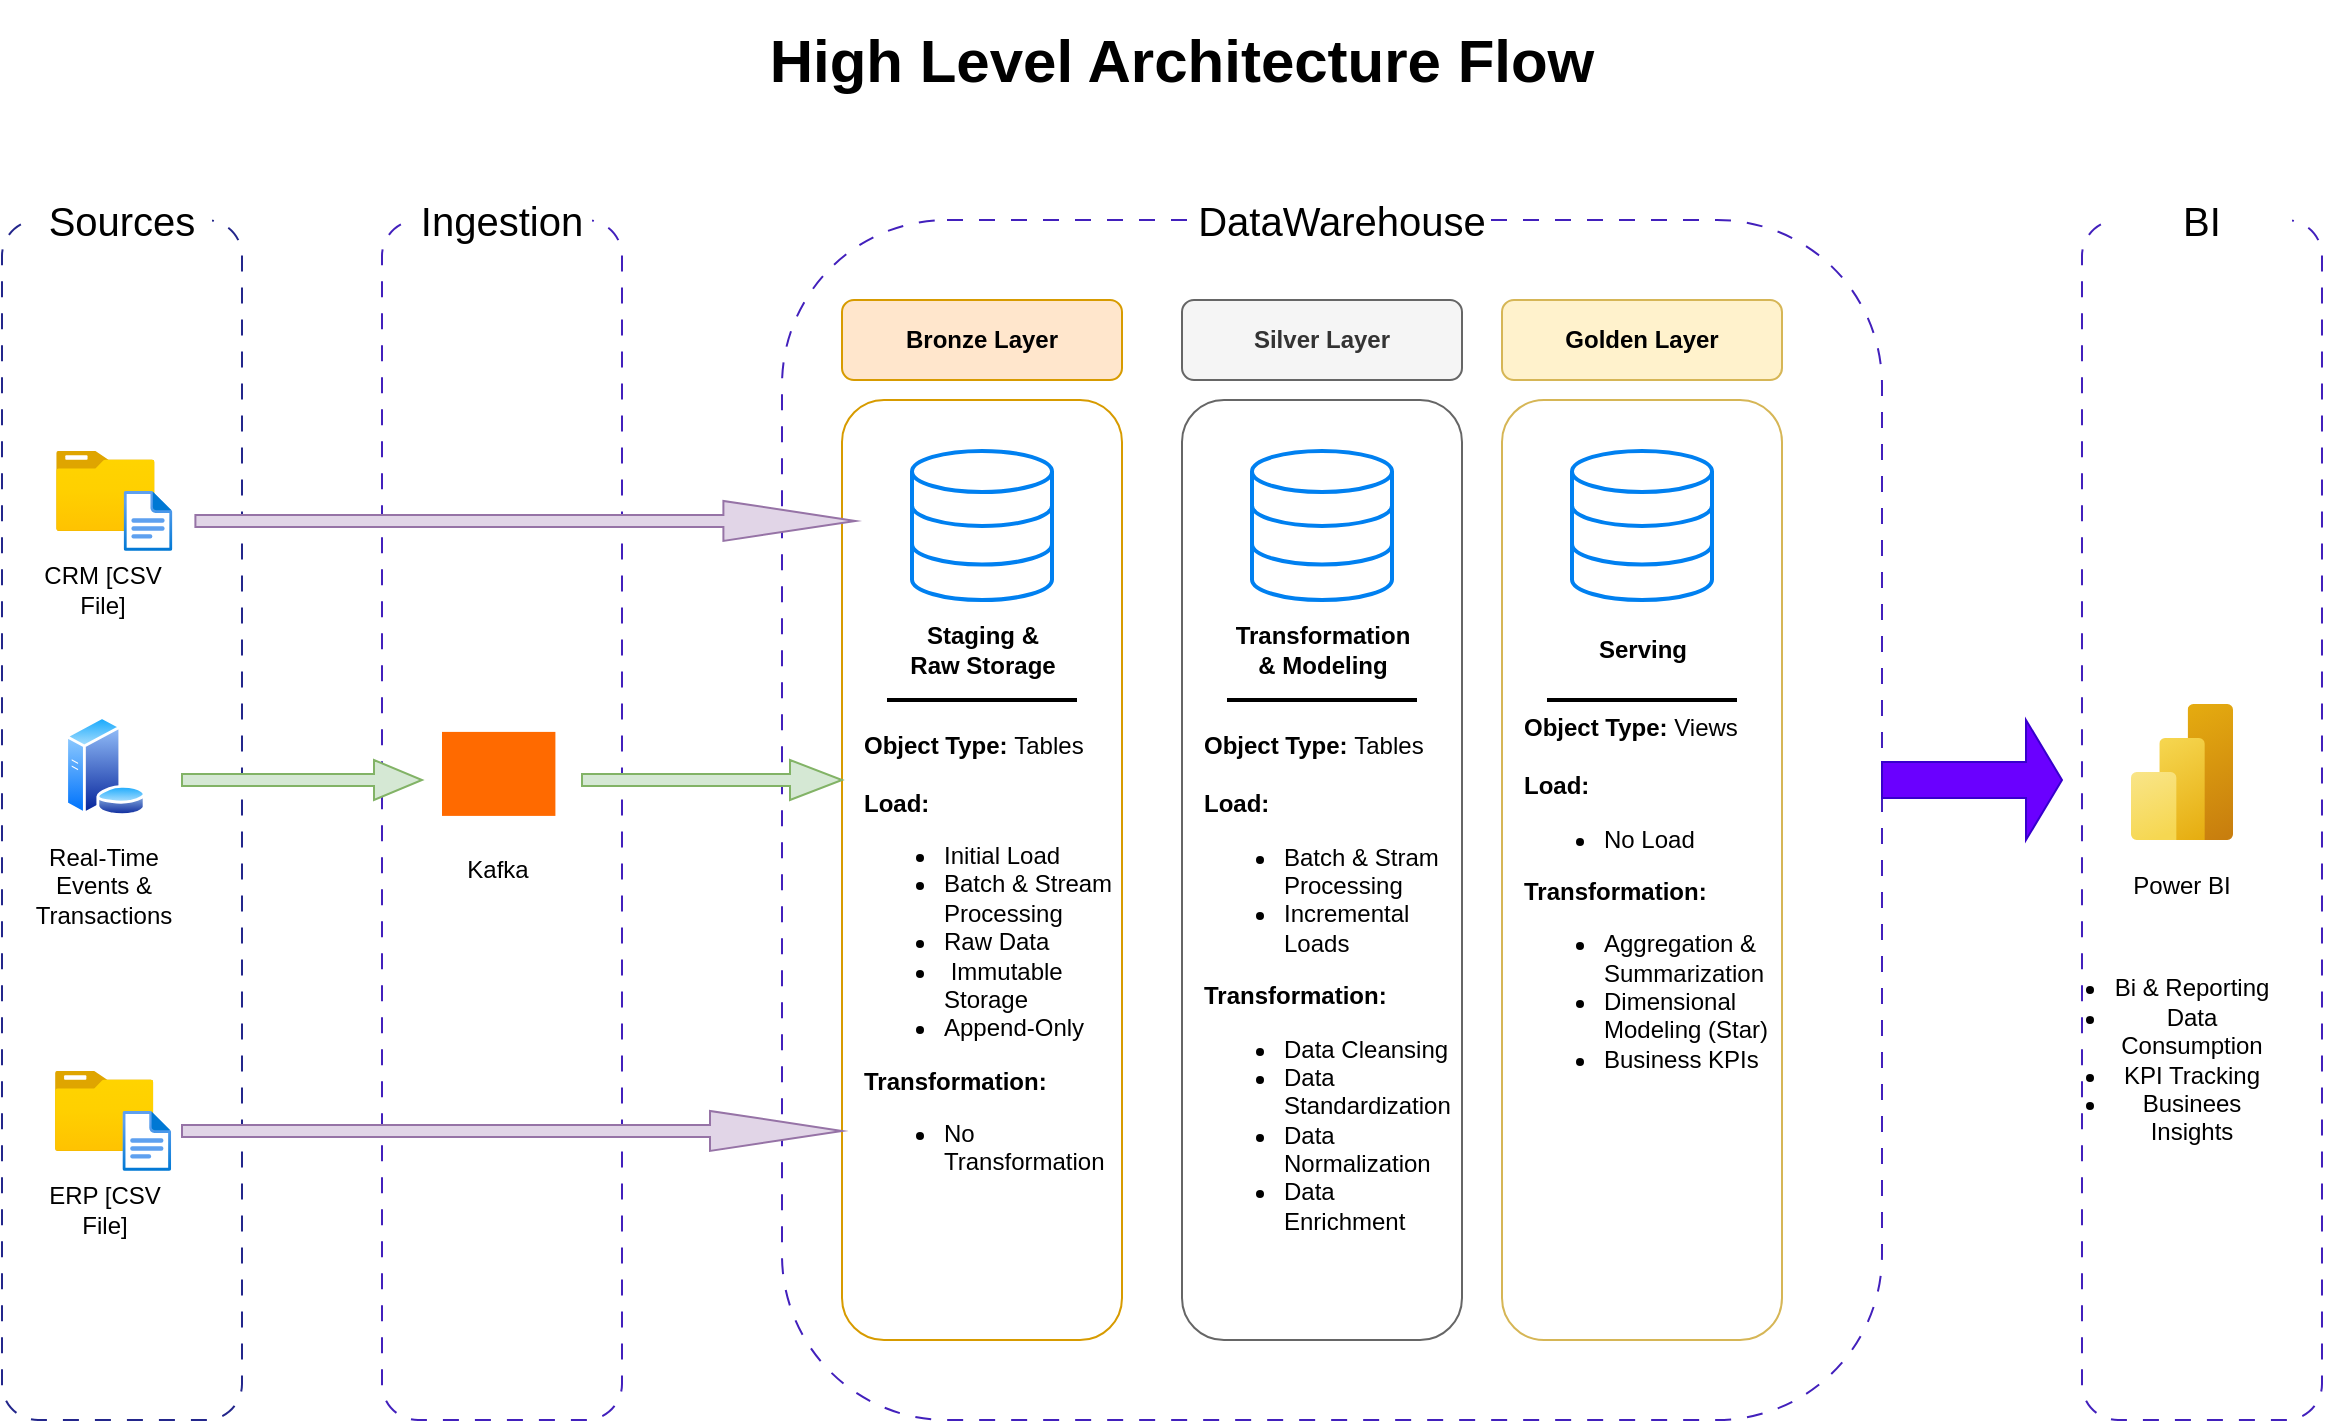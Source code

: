 <mxfile version="28.0.6">
  <diagram name="Page-1" id="O32QnvmtVBVbf1MIhSZD">
    <mxGraphModel dx="1489" dy="1294" grid="1" gridSize="10" guides="1" tooltips="1" connect="1" arrows="1" fold="1" page="0" pageScale="1" pageWidth="1100" pageHeight="850" math="0" shadow="0">
      <root>
        <mxCell id="0" />
        <mxCell id="1" parent="0" />
        <mxCell id="WW0i5yC7IRifx4Jdbwwr-1" value="" style="rounded=1;whiteSpace=wrap;html=1;fillColor=none;strokeColor=light-dark(#23268b, #ededed);dashed=1;dashPattern=8 8;" parent="1" vertex="1">
          <mxGeometry x="80" y="40" width="120" height="600" as="geometry" />
        </mxCell>
        <mxCell id="WW0i5yC7IRifx4Jdbwwr-2" value="&lt;font style=&quot;font-size: 20px;&quot;&gt;Sources&lt;/font&gt;" style="rounded=0;whiteSpace=wrap;html=1;strokeColor=none;fillColor=default;" parent="1" vertex="1">
          <mxGeometry x="95" y="30" width="90" height="20" as="geometry" />
        </mxCell>
        <mxCell id="WW0i5yC7IRifx4Jdbwwr-4" value="" style="rounded=1;whiteSpace=wrap;html=1;fillColor=none;strokeColor=light-dark(#4220bc, #ededed);dashed=1;dashPattern=8 8;" parent="1" vertex="1">
          <mxGeometry x="270" y="40" width="120" height="600" as="geometry" />
        </mxCell>
        <mxCell id="WW0i5yC7IRifx4Jdbwwr-5" value="&lt;font style=&quot;font-size: 20px;&quot;&gt;Ingestion&lt;/font&gt;" style="rounded=0;whiteSpace=wrap;html=1;strokeColor=none;fillColor=default;" parent="1" vertex="1">
          <mxGeometry x="285" y="30" width="90" height="20" as="geometry" />
        </mxCell>
        <mxCell id="WW0i5yC7IRifx4Jdbwwr-7" value="" style="rounded=1;whiteSpace=wrap;html=1;fillColor=none;strokeColor=light-dark(#4220bc, #ededed);dashed=1;dashPattern=8 8;" parent="1" vertex="1">
          <mxGeometry x="470" y="40" width="550" height="600" as="geometry" />
        </mxCell>
        <mxCell id="WW0i5yC7IRifx4Jdbwwr-8" value="&lt;font style=&quot;font-size: 20px;&quot;&gt;DataWarehouse&lt;/font&gt;" style="rounded=0;whiteSpace=wrap;html=1;strokeColor=none;fillColor=default;" parent="1" vertex="1">
          <mxGeometry x="680" y="30" width="140" height="20" as="geometry" />
        </mxCell>
        <mxCell id="WW0i5yC7IRifx4Jdbwwr-9" value="" style="rounded=1;whiteSpace=wrap;html=1;fillColor=none;strokeColor=light-dark(#4220bc, #ededed);dashed=1;dashPattern=8 8;" parent="1" vertex="1">
          <mxGeometry x="1120" y="40" width="120" height="600" as="geometry" />
        </mxCell>
        <mxCell id="WW0i5yC7IRifx4Jdbwwr-10" value="&lt;font style=&quot;font-size: 20px;&quot;&gt;BI&lt;/font&gt;" style="rounded=0;whiteSpace=wrap;html=1;strokeColor=none;fillColor=default;" parent="1" vertex="1">
          <mxGeometry x="1135" y="30" width="90" height="20" as="geometry" />
        </mxCell>
        <mxCell id="WW0i5yC7IRifx4Jdbwwr-11" value="&lt;b&gt;Bronze Layer&lt;/b&gt;" style="rounded=1;whiteSpace=wrap;html=1;fillColor=#ffe6cc;strokeColor=#d79b00;" parent="1" vertex="1">
          <mxGeometry x="500" y="80" width="140" height="40" as="geometry" />
        </mxCell>
        <mxCell id="WW0i5yC7IRifx4Jdbwwr-12" value="" style="rounded=1;whiteSpace=wrap;html=1;fillColor=none;strokeColor=#d79b00;" parent="1" vertex="1">
          <mxGeometry x="500" y="130" width="140" height="470" as="geometry" />
        </mxCell>
        <mxCell id="WW0i5yC7IRifx4Jdbwwr-13" value="&lt;b&gt;Silver Layer&lt;/b&gt;" style="rounded=1;whiteSpace=wrap;html=1;fillColor=#f5f5f5;fontColor=#333333;strokeColor=#666666;" parent="1" vertex="1">
          <mxGeometry x="670" y="80" width="140" height="40" as="geometry" />
        </mxCell>
        <mxCell id="WW0i5yC7IRifx4Jdbwwr-14" value="&lt;b&gt;Golden Layer&lt;/b&gt;" style="rounded=1;whiteSpace=wrap;html=1;fillColor=#fff2cc;strokeColor=#d6b656;" parent="1" vertex="1">
          <mxGeometry x="830" y="80" width="140" height="40" as="geometry" />
        </mxCell>
        <mxCell id="WW0i5yC7IRifx4Jdbwwr-15" value="" style="rounded=1;whiteSpace=wrap;html=1;fillColor=none;strokeColor=#666666;fontColor=#333333;" parent="1" vertex="1">
          <mxGeometry x="670" y="130" width="140" height="470" as="geometry" />
        </mxCell>
        <mxCell id="WW0i5yC7IRifx4Jdbwwr-16" value="" style="rounded=1;whiteSpace=wrap;html=1;fillColor=none;strokeColor=#d6b656;" parent="1" vertex="1">
          <mxGeometry x="830" y="130" width="140" height="470" as="geometry" />
        </mxCell>
        <mxCell id="WW0i5yC7IRifx4Jdbwwr-17" value="&lt;font style=&quot;font-size: 30px;&quot;&gt;&lt;b&gt;High Level Architecture Flow&lt;/b&gt;&lt;/font&gt;" style="rounded=1;whiteSpace=wrap;html=1;fillColor=default;strokeColor=none;arcSize=50;" parent="1" vertex="1">
          <mxGeometry x="460" y="-70" width="420" height="60" as="geometry" />
        </mxCell>
        <mxCell id="WW0i5yC7IRifx4Jdbwwr-20" value="" style="image;aspect=fixed;html=1;points=[];align=center;fontSize=12;image=img/lib/azure2/general/Folder_Blank.svg;" parent="1" vertex="1">
          <mxGeometry x="107.04" y="155.45" width="49.29" height="40" as="geometry" />
        </mxCell>
        <mxCell id="WW0i5yC7IRifx4Jdbwwr-21" value="" style="image;aspect=fixed;html=1;points=[];align=center;fontSize=12;image=img/lib/azure2/general/File.svg;" parent="1" vertex="1">
          <mxGeometry x="140.83" y="175.45" width="24.35" height="30" as="geometry" />
        </mxCell>
        <mxCell id="WW0i5yC7IRifx4Jdbwwr-23" value="" style="image;aspect=fixed;html=1;points=[];align=center;fontSize=12;image=img/lib/azure2/general/Folder_Blank.svg;" parent="1" vertex="1">
          <mxGeometry x="106.44" y="465.45" width="49.29" height="40" as="geometry" />
        </mxCell>
        <mxCell id="WW0i5yC7IRifx4Jdbwwr-24" value="" style="image;aspect=fixed;html=1;points=[];align=center;fontSize=12;image=img/lib/azure2/general/File.svg;" parent="1" vertex="1">
          <mxGeometry x="140.23" y="485.45" width="24.35" height="30" as="geometry" />
        </mxCell>
        <mxCell id="WW0i5yC7IRifx4Jdbwwr-25" value="" style="image;aspect=fixed;perimeter=ellipsePerimeter;html=1;align=center;shadow=0;dashed=0;spacingTop=3;image=img/lib/active_directory/database_server.svg;" parent="1" vertex="1">
          <mxGeometry x="111.2" y="287.95" width="41" height="50" as="geometry" />
        </mxCell>
        <mxCell id="WW0i5yC7IRifx4Jdbwwr-26" value="CRM [CSV File]" style="rounded=0;whiteSpace=wrap;html=1;strokeColor=none;fillColor=none;" parent="1" vertex="1">
          <mxGeometry x="98.22" y="215.45" width="65.21" height="20" as="geometry" />
        </mxCell>
        <mxCell id="WW0i5yC7IRifx4Jdbwwr-27" value="ERP [CSV File]" style="rounded=0;whiteSpace=wrap;html=1;strokeColor=none;fillColor=none;" parent="1" vertex="1">
          <mxGeometry x="98.83" y="525.45" width="64.5" height="20" as="geometry" />
        </mxCell>
        <mxCell id="WW0i5yC7IRifx4Jdbwwr-28" value="Real-Time Events &amp;amp; Transactions" style="text;html=1;align=center;verticalAlign=middle;whiteSpace=wrap;rounded=0;" parent="1" vertex="1">
          <mxGeometry x="100.84" y="357.95" width="60" height="30" as="geometry" />
        </mxCell>
        <mxCell id="WW0i5yC7IRifx4Jdbwwr-29" value="" style="points=[];aspect=fixed;html=1;align=center;shadow=0;dashed=0;fillColor=#FF6A00;strokeColor=none;shape=mxgraph.alibaba_cloud.kafka;" parent="1" vertex="1">
          <mxGeometry x="300" y="295.95" width="56.7" height="42" as="geometry" />
        </mxCell>
        <mxCell id="WW0i5yC7IRifx4Jdbwwr-30" value="Kafka" style="text;html=1;align=center;verticalAlign=middle;whiteSpace=wrap;rounded=0;" parent="1" vertex="1">
          <mxGeometry x="298.35" y="350" width="60" height="30" as="geometry" />
        </mxCell>
        <mxCell id="WW0i5yC7IRifx4Jdbwwr-34" value="" style="shape=singleArrow;whiteSpace=wrap;html=1;fillColor=#e1d5e7;strokeColor=#9673a6;" parent="1" vertex="1">
          <mxGeometry x="176.7" y="180.45" width="330" height="20" as="geometry" />
        </mxCell>
        <mxCell id="WW0i5yC7IRifx4Jdbwwr-36" value="" style="shape=singleArrow;whiteSpace=wrap;html=1;fillColor=#e1d5e7;strokeColor=#9673a6;" parent="1" vertex="1">
          <mxGeometry x="170" y="485.45" width="330" height="20" as="geometry" />
        </mxCell>
        <mxCell id="WW0i5yC7IRifx4Jdbwwr-37" value="" style="shape=singleArrow;whiteSpace=wrap;html=1;fillColor=#d5e8d4;strokeColor=#82b366;" parent="1" vertex="1">
          <mxGeometry x="170" y="310" width="120" height="20" as="geometry" />
        </mxCell>
        <mxCell id="WW0i5yC7IRifx4Jdbwwr-38" value="" style="shape=singleArrow;whiteSpace=wrap;html=1;fillColor=#d5e8d4;strokeColor=#82b366;" parent="1" vertex="1">
          <mxGeometry x="370" y="310" width="130" height="20" as="geometry" />
        </mxCell>
        <mxCell id="WW0i5yC7IRifx4Jdbwwr-39" value="" style="html=1;verticalLabelPosition=bottom;align=center;labelBackgroundColor=#ffffff;verticalAlign=top;strokeWidth=2;strokeColor=#0080F0;shadow=0;dashed=0;shape=mxgraph.ios7.icons.data;" parent="1" vertex="1">
          <mxGeometry x="535" y="155.45" width="70" height="74.55" as="geometry" />
        </mxCell>
        <mxCell id="WW0i5yC7IRifx4Jdbwwr-41" value="&lt;span class=&quot;notion-enable-hover&quot; data-token-index=&quot;0&quot; style=&quot;font-weight:600&quot;&gt;Staging &amp;amp; Raw Storage&lt;/span&gt;" style="text;html=1;align=center;verticalAlign=middle;whiteSpace=wrap;rounded=0;" parent="1" vertex="1">
          <mxGeometry x="528.75" y="240" width="82.5" height="30" as="geometry" />
        </mxCell>
        <mxCell id="WW0i5yC7IRifx4Jdbwwr-45" value="" style="line;strokeWidth=2;html=1;" parent="1" vertex="1">
          <mxGeometry x="522.5" y="275" width="95" height="10" as="geometry" />
        </mxCell>
        <mxCell id="wu7hRhb_lnTAgbqNo3-q-1" value="&lt;div style=&quot;text-align: left;&quot;&gt;&lt;b style=&quot;background-color: transparent; color: light-dark(rgb(0, 0, 0), rgb(255, 255, 255));&quot;&gt;Object Type:&amp;nbsp;&lt;/b&gt;&lt;span style=&quot;background-color: transparent; color: light-dark(rgb(0, 0, 0), rgb(255, 255, 255));&quot;&gt;Tables&lt;/span&gt;&lt;/div&gt;&lt;div style=&quot;text-align: left;&quot;&gt;&lt;span style=&quot;background-color: transparent; color: light-dark(rgb(0, 0, 0), rgb(255, 255, 255));&quot;&gt;&lt;br&gt;&lt;/span&gt;&lt;/div&gt;&lt;div&gt;&lt;div style=&quot;text-align: left;&quot;&gt;&lt;b style=&quot;background-color: transparent; color: light-dark(rgb(0, 0, 0), rgb(255, 255, 255));&quot;&gt;Load:&amp;nbsp;&lt;/b&gt;&lt;/div&gt;&lt;div&gt;&lt;ul&gt;&lt;li style=&quot;text-align: left;&quot;&gt;Initial Load&lt;/li&gt;&lt;li style=&quot;text-align: left;&quot;&gt;Batch &amp;amp; Stream Processing&lt;/li&gt;&lt;li style=&quot;text-align: left;&quot;&gt;Raw Data&lt;/li&gt;&lt;li style=&quot;text-align: left;&quot;&gt;&amp;nbsp;Immutable Storage&lt;/li&gt;&lt;li style=&quot;text-align: left;&quot;&gt;Append-Only&lt;/li&gt;&lt;/ul&gt;&lt;div style=&quot;text-align: left;&quot;&gt;&lt;b&gt;Transformation:&lt;br&gt;&lt;/b&gt;&lt;ul&gt;&lt;li&gt;No Transformation&lt;/li&gt;&lt;/ul&gt;&lt;/div&gt;&lt;/div&gt;&lt;div style=&quot;text-align: left;&quot;&gt;&lt;br&gt;&lt;/div&gt;&lt;/div&gt;" style="text;html=1;align=center;verticalAlign=middle;whiteSpace=wrap;rounded=0;" vertex="1" parent="1">
          <mxGeometry x="510" y="270" width="140" height="300" as="geometry" />
        </mxCell>
        <mxCell id="wu7hRhb_lnTAgbqNo3-q-4" value="" style="html=1;verticalLabelPosition=bottom;align=center;labelBackgroundColor=#ffffff;verticalAlign=top;strokeWidth=2;strokeColor=#0080F0;shadow=0;dashed=0;shape=mxgraph.ios7.icons.data;" vertex="1" parent="1">
          <mxGeometry x="705" y="155.45" width="70" height="74.55" as="geometry" />
        </mxCell>
        <mxCell id="wu7hRhb_lnTAgbqNo3-q-5" value="&lt;span class=&quot;notion-enable-hover&quot; data-token-index=&quot;0&quot; style=&quot;font-weight:600&quot;&gt;Transformation &amp;amp; Modeling&lt;/span&gt;" style="text;html=1;align=center;verticalAlign=middle;whiteSpace=wrap;rounded=0;" vertex="1" parent="1">
          <mxGeometry x="698.75" y="240" width="82.5" height="30" as="geometry" />
        </mxCell>
        <mxCell id="wu7hRhb_lnTAgbqNo3-q-6" value="" style="line;strokeWidth=2;html=1;" vertex="1" parent="1">
          <mxGeometry x="692.5" y="250" width="95" height="60" as="geometry" />
        </mxCell>
        <mxCell id="wu7hRhb_lnTAgbqNo3-q-7" value="&lt;div style=&quot;text-align: left;&quot;&gt;&lt;b style=&quot;background-color: transparent; color: light-dark(rgb(0, 0, 0), rgb(255, 255, 255));&quot;&gt;Object Type:&amp;nbsp;&lt;/b&gt;&lt;span style=&quot;background-color: transparent; color: light-dark(rgb(0, 0, 0), rgb(255, 255, 255));&quot;&gt;Tables&lt;/span&gt;&lt;/div&gt;&lt;div style=&quot;text-align: left;&quot;&gt;&lt;span style=&quot;background-color: transparent; color: light-dark(rgb(0, 0, 0), rgb(255, 255, 255));&quot;&gt;&lt;br&gt;&lt;/span&gt;&lt;/div&gt;&lt;div style=&quot;text-align: left;&quot;&gt;&lt;span style=&quot;background-color: transparent; color: light-dark(rgb(0, 0, 0), rgb(255, 255, 255));&quot;&gt;&lt;b&gt;Load:&lt;/b&gt;&lt;/span&gt;&lt;/div&gt;&lt;div style=&quot;text-align: left;&quot;&gt;&lt;ul&gt;&lt;li&gt;Batch &amp;amp; Stram Processing&lt;/li&gt;&lt;li&gt;Incremental Loads&lt;/li&gt;&lt;/ul&gt;&lt;/div&gt;&lt;div&gt;&lt;div style=&quot;text-align: left;&quot;&gt;&lt;b style=&quot;background-color: transparent; color: light-dark(rgb(0, 0, 0), rgb(255, 255, 255));&quot;&gt;Transformation:&amp;nbsp;&lt;/b&gt;&lt;/div&gt;&lt;div&gt;&lt;ul&gt;&lt;li style=&quot;text-align: left;&quot;&gt;Data Cleansing&lt;/li&gt;&lt;li style=&quot;text-align: left;&quot;&gt;Data Standardization&lt;/li&gt;&lt;li style=&quot;text-align: left;&quot;&gt;Data Normalization&lt;/li&gt;&lt;li style=&quot;text-align: left;&quot;&gt;Data Enrichment&lt;/li&gt;&lt;/ul&gt;&lt;/div&gt;&lt;div style=&quot;text-align: left;&quot;&gt;&lt;br&gt;&lt;/div&gt;&lt;/div&gt;" style="text;html=1;align=center;verticalAlign=middle;whiteSpace=wrap;rounded=0;" vertex="1" parent="1">
          <mxGeometry x="680" y="310" width="130" height="250" as="geometry" />
        </mxCell>
        <mxCell id="wu7hRhb_lnTAgbqNo3-q-9" value="" style="html=1;verticalLabelPosition=bottom;align=center;labelBackgroundColor=#ffffff;verticalAlign=top;strokeWidth=2;strokeColor=#0080F0;shadow=0;dashed=0;shape=mxgraph.ios7.icons.data;" vertex="1" parent="1">
          <mxGeometry x="865" y="155.45" width="70" height="74.55" as="geometry" />
        </mxCell>
        <mxCell id="wu7hRhb_lnTAgbqNo3-q-10" value="&lt;span class=&quot;notion-enable-hover&quot; data-token-index=&quot;0&quot; style=&quot;font-weight:600&quot;&gt;Serving&lt;/span&gt;" style="text;html=1;align=center;verticalAlign=middle;whiteSpace=wrap;rounded=0;" vertex="1" parent="1">
          <mxGeometry x="858.75" y="240" width="82.5" height="30" as="geometry" />
        </mxCell>
        <mxCell id="wu7hRhb_lnTAgbqNo3-q-11" value="" style="line;strokeWidth=2;html=1;" vertex="1" parent="1">
          <mxGeometry x="852.5" y="250" width="95" height="60" as="geometry" />
        </mxCell>
        <mxCell id="wu7hRhb_lnTAgbqNo3-q-12" value="&lt;div style=&quot;text-align: left;&quot;&gt;&lt;b style=&quot;background-color: transparent; color: light-dark(rgb(0, 0, 0), rgb(255, 255, 255));&quot;&gt;Object Type:&amp;nbsp;&lt;/b&gt;&lt;span style=&quot;background-color: transparent; color: light-dark(rgb(0, 0, 0), rgb(255, 255, 255));&quot;&gt;Views&lt;/span&gt;&lt;/div&gt;&lt;div style=&quot;text-align: left;&quot;&gt;&lt;span style=&quot;background-color: transparent; color: light-dark(rgb(0, 0, 0), rgb(255, 255, 255));&quot;&gt;&lt;br&gt;&lt;/span&gt;&lt;/div&gt;&lt;div style=&quot;text-align: left;&quot;&gt;&lt;span style=&quot;background-color: transparent; color: light-dark(rgb(0, 0, 0), rgb(255, 255, 255));&quot;&gt;&lt;b&gt;Load:&lt;/b&gt;&lt;/span&gt;&lt;/div&gt;&lt;div style=&quot;text-align: left;&quot;&gt;&lt;ul&gt;&lt;li&gt;No Load&lt;/li&gt;&lt;/ul&gt;&lt;/div&gt;&lt;div&gt;&lt;div style=&quot;text-align: left;&quot;&gt;&lt;b style=&quot;background-color: transparent; color: light-dark(rgb(0, 0, 0), rgb(255, 255, 255));&quot;&gt;Transformation:&amp;nbsp;&lt;/b&gt;&lt;/div&gt;&lt;/div&gt;&lt;div style=&quot;text-align: left;&quot;&gt;&lt;ul&gt;&lt;li&gt;Aggregation &amp;amp; Summarization&lt;/li&gt;&lt;li&gt;Dimensional Modeling (Star)&lt;/li&gt;&lt;li&gt;Business KPIs&lt;/li&gt;&lt;/ul&gt;&lt;/div&gt;&lt;div style=&quot;text-align: left;&quot;&gt;&lt;br&gt;&lt;/div&gt;" style="text;html=1;align=center;verticalAlign=middle;whiteSpace=wrap;rounded=0;" vertex="1" parent="1">
          <mxGeometry x="840" y="275.45" width="130" height="230" as="geometry" />
        </mxCell>
        <mxCell id="wu7hRhb_lnTAgbqNo3-q-13" value="" style="image;aspect=fixed;html=1;points=[];align=center;fontSize=12;image=img/lib/azure2/analytics/Power_BI_Embedded.svg;" vertex="1" parent="1">
          <mxGeometry x="1144.5" y="282" width="51" height="68" as="geometry" />
        </mxCell>
        <mxCell id="wu7hRhb_lnTAgbqNo3-q-14" value="Power BI" style="rounded=0;whiteSpace=wrap;html=1;fillColor=none;strokeColor=none;" vertex="1" parent="1">
          <mxGeometry x="1110" y="362.95" width="120" height="20" as="geometry" />
        </mxCell>
        <mxCell id="wu7hRhb_lnTAgbqNo3-q-15" value="&lt;ul&gt;&lt;li&gt;Bi &amp;amp; Reporting&lt;/li&gt;&lt;li&gt;Data Consumption&lt;/li&gt;&lt;li&gt;KPI Tracking&lt;/li&gt;&lt;li&gt;Businees Insights&lt;/li&gt;&lt;/ul&gt;" style="rounded=0;whiteSpace=wrap;html=1;strokeColor=none;fillColor=none;" vertex="1" parent="1">
          <mxGeometry x="1095" y="395.45" width="120" height="130" as="geometry" />
        </mxCell>
        <mxCell id="wu7hRhb_lnTAgbqNo3-q-17" value="" style="shape=singleArrow;whiteSpace=wrap;html=1;fillColor=#6a00ff;fontColor=#ffffff;strokeColor=#3700CC;" vertex="1" parent="1">
          <mxGeometry x="1020" y="290" width="90" height="60" as="geometry" />
        </mxCell>
      </root>
    </mxGraphModel>
  </diagram>
</mxfile>
